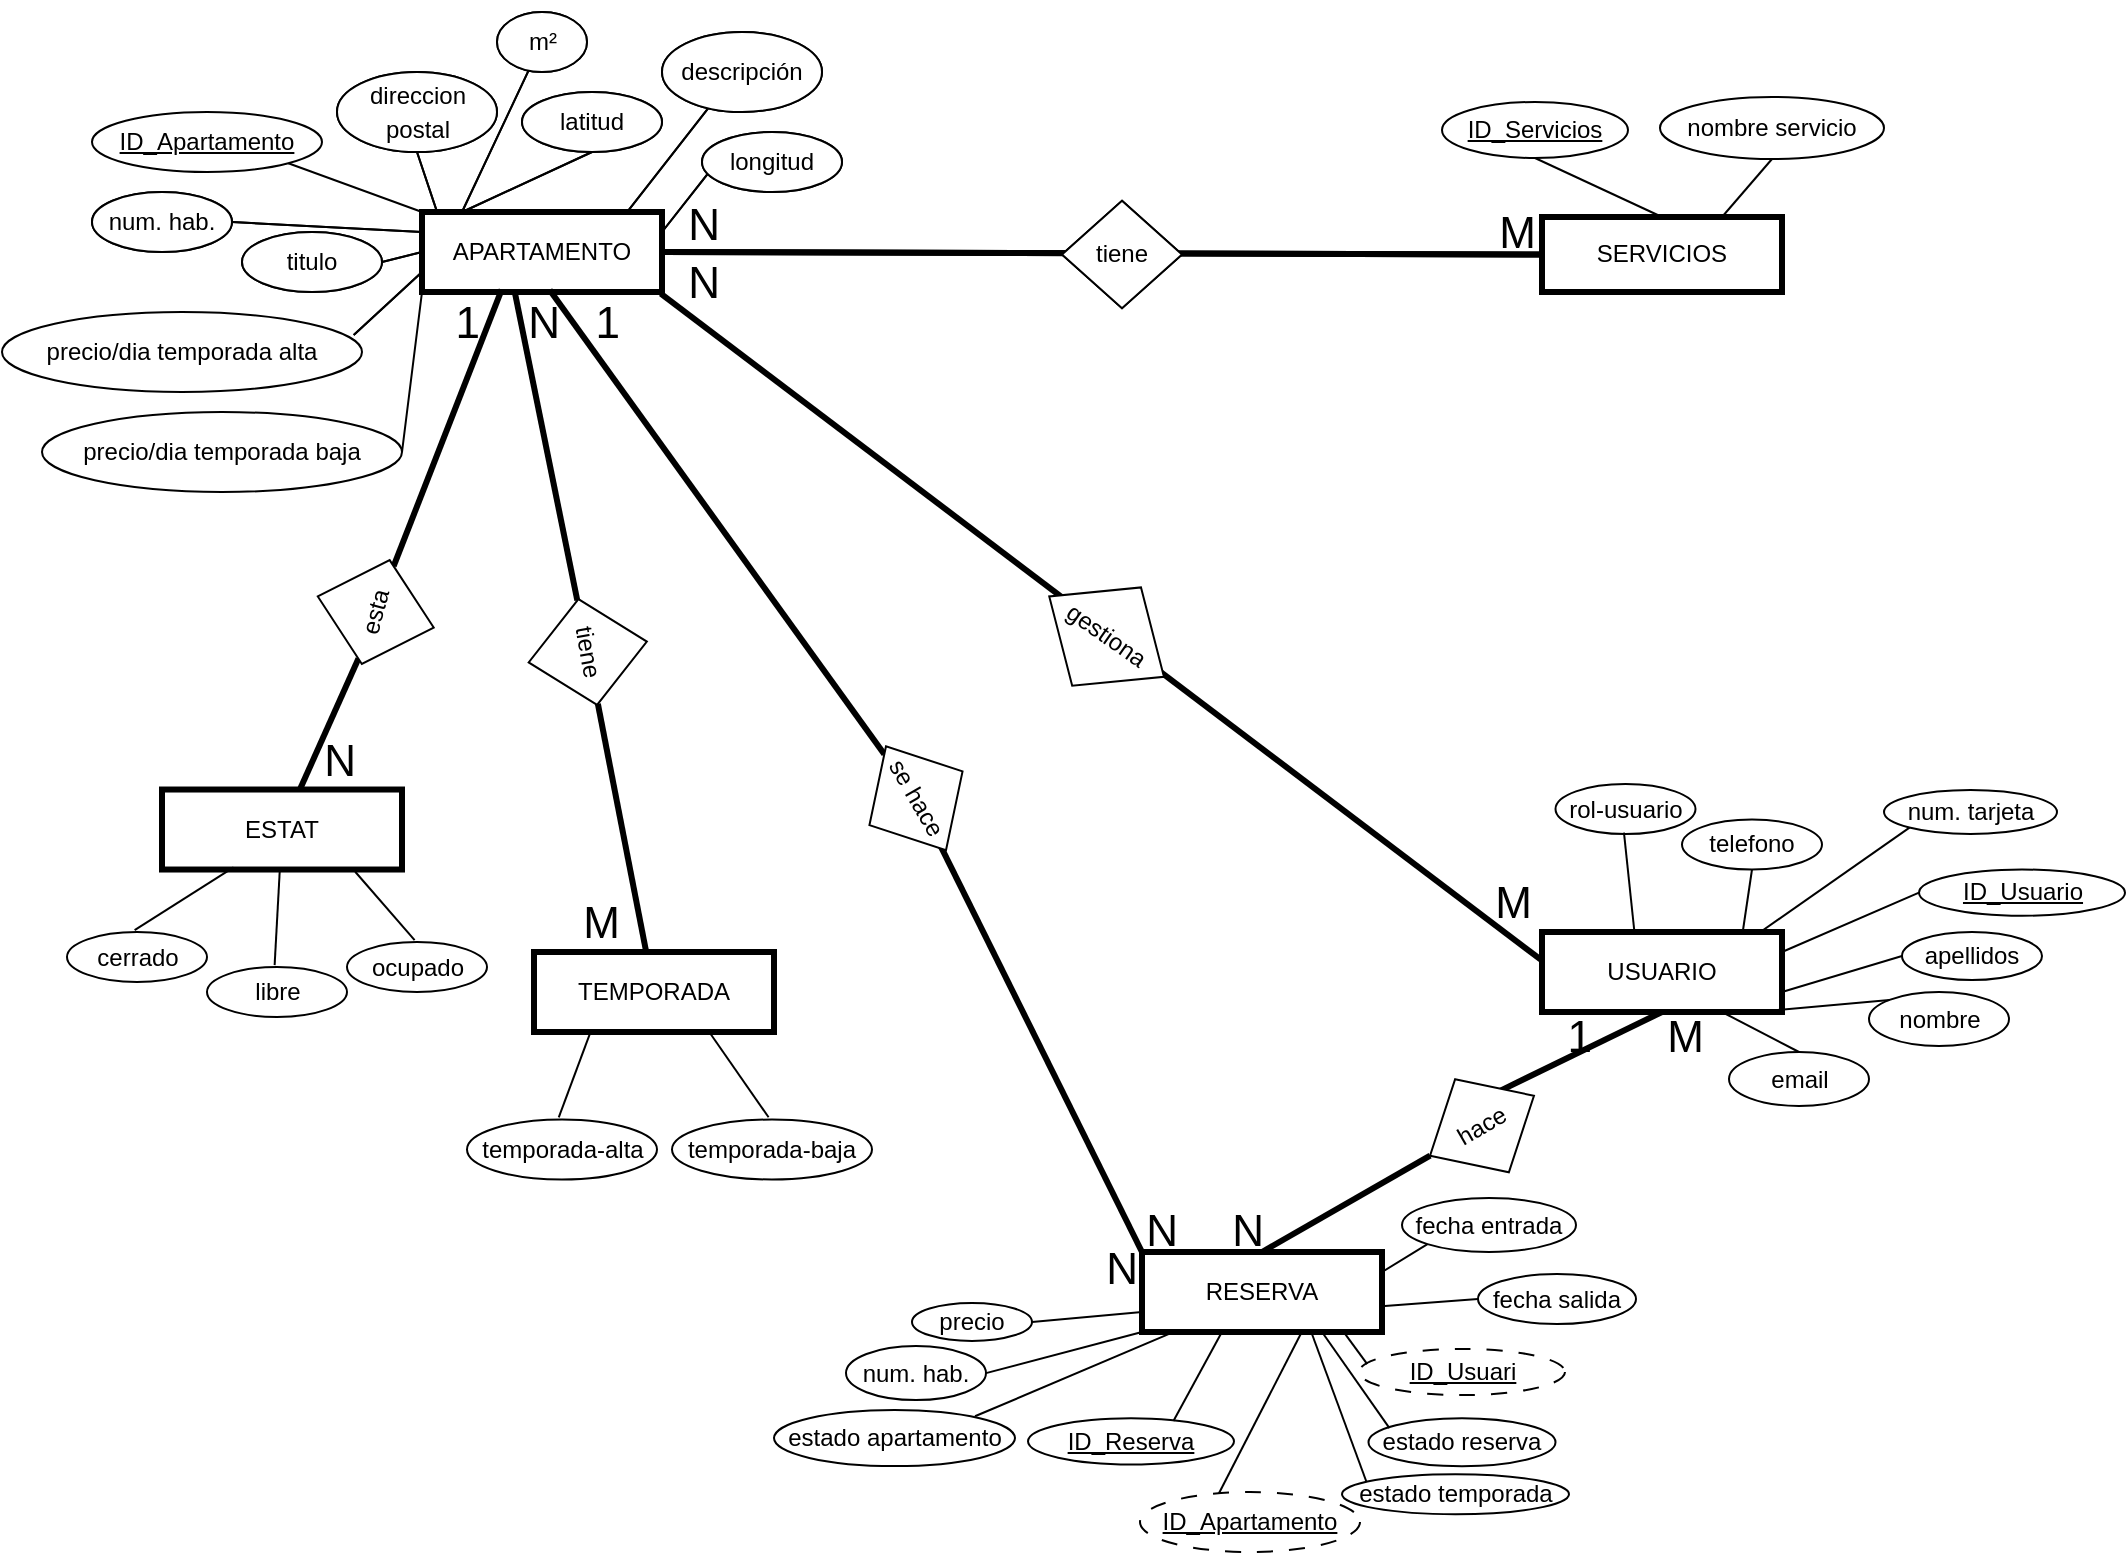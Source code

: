 <mxfile version="22.0.5" type="device">
  <diagram name="Página-1" id="W-5f-d4LGf9x3fi8LraR">
    <mxGraphModel dx="2247" dy="2025" grid="1" gridSize="10" guides="1" tooltips="1" connect="0" arrows="1" fold="1" page="1" pageScale="1" pageWidth="827" pageHeight="1169" math="0" shadow="0">
      <root>
        <mxCell id="0" />
        <mxCell id="1" parent="0" />
        <mxCell id="a54MrrQQjotJKKSuHWbn-1" value="APARTAMENTO" style="rounded=0;whiteSpace=wrap;html=1;strokeWidth=3;" vertex="1" parent="1">
          <mxGeometry x="120" y="80" width="120" height="40" as="geometry" />
        </mxCell>
        <mxCell id="a54MrrQQjotJKKSuHWbn-2" value="SERVICIOS" style="rounded=0;whiteSpace=wrap;html=1;strokeWidth=3;" vertex="1" parent="1">
          <mxGeometry x="680" y="82.5" width="120" height="37.5" as="geometry" />
        </mxCell>
        <mxCell id="a54MrrQQjotJKKSuHWbn-4" value="RESERVA" style="rounded=0;whiteSpace=wrap;html=1;strokeWidth=3;" vertex="1" parent="1">
          <mxGeometry x="480" y="600" width="120" height="40" as="geometry" />
        </mxCell>
        <mxCell id="a54MrrQQjotJKKSuHWbn-5" value="&lt;p style=&quot;line-height: 140%;&quot;&gt;Titulo&lt;/p&gt;" style="ellipse;whiteSpace=wrap;html=1;" vertex="1" parent="1">
          <mxGeometry x="30" y="90" width="70" height="30" as="geometry" />
        </mxCell>
        <mxCell id="a54MrrQQjotJKKSuHWbn-6" value="&lt;p style=&quot;line-height: 140%;&quot;&gt;Direccion Postal&lt;/p&gt;" style="ellipse;whiteSpace=wrap;html=1;" vertex="1" parent="1">
          <mxGeometry x="77.5" y="10" width="80" height="40" as="geometry" />
        </mxCell>
        <mxCell id="a54MrrQQjotJKKSuHWbn-7" value="&lt;p style=&quot;line-height: 140%;&quot;&gt;Latitud&lt;/p&gt;" style="ellipse;whiteSpace=wrap;html=1;" vertex="1" parent="1">
          <mxGeometry x="170" y="20" width="70" height="30" as="geometry" />
        </mxCell>
        <mxCell id="a54MrrQQjotJKKSuHWbn-8" value="&lt;p style=&quot;line-height: 140%;&quot;&gt;Longitud&lt;/p&gt;" style="ellipse;whiteSpace=wrap;html=1;" vertex="1" parent="1">
          <mxGeometry x="260" y="40" width="70" height="30" as="geometry" />
        </mxCell>
        <mxCell id="a54MrrQQjotJKKSuHWbn-9" value="&lt;p style=&quot;line-height: 140%;&quot;&gt;Descripción&lt;/p&gt;" style="ellipse;whiteSpace=wrap;html=1;" vertex="1" parent="1">
          <mxGeometry x="240" y="-10" width="80" height="40" as="geometry" />
        </mxCell>
        <mxCell id="a54MrrQQjotJKKSuHWbn-10" value="&lt;p style=&quot;line-height: 140%;&quot;&gt;m²&lt;br&gt;&lt;/p&gt;" style="ellipse;whiteSpace=wrap;html=1;" vertex="1" parent="1">
          <mxGeometry x="157.5" y="-20" width="45" height="30" as="geometry" />
        </mxCell>
        <mxCell id="a54MrrQQjotJKKSuHWbn-11" value="&lt;p style=&quot;line-height: 140%;&quot;&gt;num. hab.&lt;/p&gt;" style="ellipse;whiteSpace=wrap;html=1;" vertex="1" parent="1">
          <mxGeometry x="-45" y="70" width="70" height="30" as="geometry" />
        </mxCell>
        <mxCell id="a54MrrQQjotJKKSuHWbn-12" value="&lt;p style=&quot;line-height: 140%;&quot;&gt;precio/dia&amp;nbsp;&lt;span style=&quot;background-color: initial;&quot;&gt;temporada alta&lt;/span&gt;&lt;/p&gt;" style="ellipse;whiteSpace=wrap;html=1;" vertex="1" parent="1">
          <mxGeometry x="-90" y="130" width="180" height="40" as="geometry" />
        </mxCell>
        <mxCell id="a54MrrQQjotJKKSuHWbn-13" value="&lt;p style=&quot;line-height: 140%;&quot;&gt;precio/dia&amp;nbsp;&lt;span style=&quot;background-color: initial;&quot;&gt;temporada baja&lt;/span&gt;&lt;/p&gt;" style="ellipse;whiteSpace=wrap;html=1;" vertex="1" parent="1">
          <mxGeometry x="-70" y="180" width="180" height="40" as="geometry" />
        </mxCell>
        <mxCell id="a54MrrQQjotJKKSuHWbn-14" value="" style="endArrow=none;html=1;rounded=0;entryX=1;entryY=1;entryDx=0;entryDy=0;exitX=0;exitY=0;exitDx=0;exitDy=0;" edge="1" parent="1" source="a54MrrQQjotJKKSuHWbn-1" target="a54MrrQQjotJKKSuHWbn-37">
          <mxGeometry width="50" height="50" relative="1" as="geometry">
            <mxPoint x="310" y="160" as="sourcePoint" />
            <mxPoint x="100.0" y="65" as="targetPoint" />
          </mxGeometry>
        </mxCell>
        <mxCell id="a54MrrQQjotJKKSuHWbn-15" value="" style="endArrow=none;html=1;rounded=0;entryX=0;entryY=0.5;entryDx=0;entryDy=0;exitX=1;exitY=0.5;exitDx=0;exitDy=0;" edge="1" parent="1" source="a54MrrQQjotJKKSuHWbn-5" target="a54MrrQQjotJKKSuHWbn-1">
          <mxGeometry width="50" height="50" relative="1" as="geometry">
            <mxPoint x="130" y="90" as="sourcePoint" />
            <mxPoint x="110" y="75" as="targetPoint" />
          </mxGeometry>
        </mxCell>
        <mxCell id="a54MrrQQjotJKKSuHWbn-16" value="" style="endArrow=none;html=1;rounded=0;entryX=0.5;entryY=1;entryDx=0;entryDy=0;exitX=0.063;exitY=0.002;exitDx=0;exitDy=0;exitPerimeter=0;" edge="1" parent="1" source="a54MrrQQjotJKKSuHWbn-1" target="a54MrrQQjotJKKSuHWbn-6">
          <mxGeometry width="50" height="50" relative="1" as="geometry">
            <mxPoint x="140" y="100" as="sourcePoint" />
            <mxPoint x="120" y="85" as="targetPoint" />
          </mxGeometry>
        </mxCell>
        <mxCell id="a54MrrQQjotJKKSuHWbn-17" value="" style="endArrow=none;html=1;rounded=0;entryX=0.5;entryY=1;entryDx=0;entryDy=0;exitX=0.179;exitY=-0.016;exitDx=0;exitDy=0;exitPerimeter=0;" edge="1" parent="1" source="a54MrrQQjotJKKSuHWbn-1" target="a54MrrQQjotJKKSuHWbn-7">
          <mxGeometry width="50" height="50" relative="1" as="geometry">
            <mxPoint x="150" y="110" as="sourcePoint" />
            <mxPoint x="130" y="95" as="targetPoint" />
          </mxGeometry>
        </mxCell>
        <mxCell id="a54MrrQQjotJKKSuHWbn-18" value="" style="endArrow=none;html=1;rounded=0;entryX=0.977;entryY=0.288;entryDx=0;entryDy=0;exitX=0;exitY=0.75;exitDx=0;exitDy=0;entryPerimeter=0;" edge="1" parent="1" source="a54MrrQQjotJKKSuHWbn-1" target="a54MrrQQjotJKKSuHWbn-12">
          <mxGeometry width="50" height="50" relative="1" as="geometry">
            <mxPoint x="160" y="120" as="sourcePoint" />
            <mxPoint x="140" y="105" as="targetPoint" />
          </mxGeometry>
        </mxCell>
        <mxCell id="a54MrrQQjotJKKSuHWbn-19" value="" style="endArrow=none;html=1;rounded=0;exitX=1;exitY=0.5;exitDx=0;exitDy=0;entryX=0;entryY=1;entryDx=0;entryDy=0;" edge="1" parent="1" source="a54MrrQQjotJKKSuHWbn-13" target="a54MrrQQjotJKKSuHWbn-1">
          <mxGeometry width="50" height="50" relative="1" as="geometry">
            <mxPoint x="170" y="130" as="sourcePoint" />
            <mxPoint x="120" y="120" as="targetPoint" />
          </mxGeometry>
        </mxCell>
        <mxCell id="a54MrrQQjotJKKSuHWbn-20" value="" style="endArrow=none;html=1;rounded=0;" edge="1" parent="1" target="a54MrrQQjotJKKSuHWbn-10">
          <mxGeometry width="50" height="50" relative="1" as="geometry">
            <mxPoint x="140" y="80" as="sourcePoint" />
            <mxPoint x="160" y="125" as="targetPoint" />
          </mxGeometry>
        </mxCell>
        <mxCell id="a54MrrQQjotJKKSuHWbn-21" value="" style="endArrow=none;html=1;rounded=0;entryX=1;entryY=0.5;entryDx=0;entryDy=0;exitX=0;exitY=0.25;exitDx=0;exitDy=0;" edge="1" parent="1" source="a54MrrQQjotJKKSuHWbn-1" target="a54MrrQQjotJKKSuHWbn-11">
          <mxGeometry width="50" height="50" relative="1" as="geometry">
            <mxPoint x="190" y="150" as="sourcePoint" />
            <mxPoint x="170" y="135" as="targetPoint" />
          </mxGeometry>
        </mxCell>
        <mxCell id="a54MrrQQjotJKKSuHWbn-22" value="" style="endArrow=none;html=1;rounded=0;entryX=0.852;entryY=0.011;entryDx=0;entryDy=0;exitX=0.287;exitY=0.957;exitDx=0;exitDy=0;exitPerimeter=0;entryPerimeter=0;" edge="1" parent="1" source="a54MrrQQjotJKKSuHWbn-9" target="a54MrrQQjotJKKSuHWbn-1">
          <mxGeometry width="50" height="50" relative="1" as="geometry">
            <mxPoint x="200" y="160" as="sourcePoint" />
            <mxPoint x="180" y="145" as="targetPoint" />
          </mxGeometry>
        </mxCell>
        <mxCell id="a54MrrQQjotJKKSuHWbn-23" value="" style="endArrow=none;html=1;rounded=0;entryX=0.042;entryY=0.693;entryDx=0;entryDy=0;exitX=1;exitY=0.25;exitDx=0;exitDy=0;entryPerimeter=0;" edge="1" parent="1" source="a54MrrQQjotJKKSuHWbn-1" target="a54MrrQQjotJKKSuHWbn-8">
          <mxGeometry width="50" height="50" relative="1" as="geometry">
            <mxPoint x="210" y="170" as="sourcePoint" />
            <mxPoint x="190" y="155" as="targetPoint" />
          </mxGeometry>
        </mxCell>
        <mxCell id="a54MrrQQjotJKKSuHWbn-24" value="" style="endArrow=none;html=1;rounded=0;entryX=1;entryY=0.5;entryDx=0;entryDy=0;exitX=0;exitY=0.5;exitDx=0;exitDy=0;strokeWidth=3;" edge="1" parent="1" source="a54MrrQQjotJKKSuHWbn-2" target="a54MrrQQjotJKKSuHWbn-1">
          <mxGeometry width="50" height="50" relative="1" as="geometry">
            <mxPoint x="510" y="380" as="sourcePoint" />
            <mxPoint x="560" y="330" as="targetPoint" />
          </mxGeometry>
        </mxCell>
        <mxCell id="a54MrrQQjotJKKSuHWbn-27" value="tiene" style="rhombus;whiteSpace=wrap;html=1;" vertex="1" parent="1">
          <mxGeometry x="440" y="74.37" width="60" height="53.75" as="geometry" />
        </mxCell>
        <mxCell id="a54MrrQQjotJKKSuHWbn-32" value="APARTAMENTO" style="rounded=0;whiteSpace=wrap;html=1;strokeWidth=3;" vertex="1" parent="1">
          <mxGeometry x="120" y="80" width="120" height="40" as="geometry" />
        </mxCell>
        <mxCell id="a54MrrQQjotJKKSuHWbn-33" value="SERVICIOS" style="rounded=0;whiteSpace=wrap;html=1;strokeWidth=3;" vertex="1" parent="1">
          <mxGeometry x="680" y="82.5" width="120" height="37.5" as="geometry" />
        </mxCell>
        <mxCell id="a54MrrQQjotJKKSuHWbn-35" value="USUARIO" style="rounded=0;whiteSpace=wrap;html=1;strokeWidth=3;" vertex="1" parent="1">
          <mxGeometry x="680" y="440" width="120" height="40" as="geometry" />
        </mxCell>
        <mxCell id="a54MrrQQjotJKKSuHWbn-36" value="RESERVA" style="rounded=0;whiteSpace=wrap;html=1;strokeWidth=3;" vertex="1" parent="1">
          <mxGeometry x="480" y="600" width="120" height="40" as="geometry" />
        </mxCell>
        <mxCell id="a54MrrQQjotJKKSuHWbn-37" value="&lt;p style=&quot;line-height: 140%;&quot;&gt;&lt;u&gt;ID_Apartamento&lt;/u&gt;&lt;/p&gt;" style="ellipse;whiteSpace=wrap;html=1;" vertex="1" parent="1">
          <mxGeometry x="-45" y="30" width="115" height="30" as="geometry" />
        </mxCell>
        <mxCell id="a54MrrQQjotJKKSuHWbn-38" value="&lt;p style=&quot;line-height: 140%;&quot;&gt;titulo&lt;/p&gt;" style="ellipse;whiteSpace=wrap;html=1;" vertex="1" parent="1">
          <mxGeometry x="30" y="90" width="70" height="30" as="geometry" />
        </mxCell>
        <mxCell id="a54MrrQQjotJKKSuHWbn-39" value="&lt;p style=&quot;line-height: 140%;&quot;&gt;direccion postal&lt;/p&gt;" style="ellipse;whiteSpace=wrap;html=1;" vertex="1" parent="1">
          <mxGeometry x="77.5" y="10" width="80" height="40" as="geometry" />
        </mxCell>
        <mxCell id="a54MrrQQjotJKKSuHWbn-40" value="&lt;p style=&quot;line-height: 140%;&quot;&gt;latitud&lt;/p&gt;" style="ellipse;whiteSpace=wrap;html=1;" vertex="1" parent="1">
          <mxGeometry x="170" y="20" width="70" height="30" as="geometry" />
        </mxCell>
        <mxCell id="a54MrrQQjotJKKSuHWbn-41" value="&lt;p style=&quot;line-height: 140%;&quot;&gt;longitud&lt;/p&gt;" style="ellipse;whiteSpace=wrap;html=1;" vertex="1" parent="1">
          <mxGeometry x="260" y="40" width="70" height="30" as="geometry" />
        </mxCell>
        <mxCell id="a54MrrQQjotJKKSuHWbn-42" value="&lt;p style=&quot;line-height: 140%;&quot;&gt;descripción&lt;/p&gt;" style="ellipse;whiteSpace=wrap;html=1;" vertex="1" parent="1">
          <mxGeometry x="240" y="-10" width="80" height="40" as="geometry" />
        </mxCell>
        <mxCell id="a54MrrQQjotJKKSuHWbn-43" value="&lt;p style=&quot;line-height: 140%;&quot;&gt;m²&lt;br&gt;&lt;/p&gt;" style="ellipse;whiteSpace=wrap;html=1;" vertex="1" parent="1">
          <mxGeometry x="157.5" y="-20" width="45" height="30" as="geometry" />
        </mxCell>
        <mxCell id="a54MrrQQjotJKKSuHWbn-44" value="&lt;p style=&quot;line-height: 140%;&quot;&gt;num. hab.&lt;/p&gt;" style="ellipse;whiteSpace=wrap;html=1;" vertex="1" parent="1">
          <mxGeometry x="-45" y="70" width="70" height="30" as="geometry" />
        </mxCell>
        <mxCell id="a54MrrQQjotJKKSuHWbn-45" value="" style="endArrow=none;html=1;rounded=0;entryX=0;entryY=0.5;entryDx=0;entryDy=0;exitX=1;exitY=0.5;exitDx=0;exitDy=0;" edge="1" parent="1" source="a54MrrQQjotJKKSuHWbn-38" target="a54MrrQQjotJKKSuHWbn-32">
          <mxGeometry width="50" height="50" relative="1" as="geometry">
            <mxPoint x="130" y="90" as="sourcePoint" />
            <mxPoint x="110" y="75" as="targetPoint" />
          </mxGeometry>
        </mxCell>
        <mxCell id="a54MrrQQjotJKKSuHWbn-46" value="" style="endArrow=none;html=1;rounded=0;entryX=0.5;entryY=1;entryDx=0;entryDy=0;exitX=0.063;exitY=0.002;exitDx=0;exitDy=0;exitPerimeter=0;" edge="1" parent="1" source="a54MrrQQjotJKKSuHWbn-32" target="a54MrrQQjotJKKSuHWbn-39">
          <mxGeometry width="50" height="50" relative="1" as="geometry">
            <mxPoint x="140" y="100" as="sourcePoint" />
            <mxPoint x="120" y="85" as="targetPoint" />
          </mxGeometry>
        </mxCell>
        <mxCell id="a54MrrQQjotJKKSuHWbn-47" value="" style="endArrow=none;html=1;rounded=0;entryX=0.5;entryY=1;entryDx=0;entryDy=0;exitX=0.179;exitY=-0.016;exitDx=0;exitDy=0;exitPerimeter=0;" edge="1" parent="1" source="a54MrrQQjotJKKSuHWbn-32" target="a54MrrQQjotJKKSuHWbn-40">
          <mxGeometry width="50" height="50" relative="1" as="geometry">
            <mxPoint x="150" y="110" as="sourcePoint" />
            <mxPoint x="130" y="95" as="targetPoint" />
          </mxGeometry>
        </mxCell>
        <mxCell id="a54MrrQQjotJKKSuHWbn-48" value="" style="endArrow=none;html=1;rounded=0;entryX=0.977;entryY=0.288;entryDx=0;entryDy=0;exitX=0;exitY=0.75;exitDx=0;exitDy=0;entryPerimeter=0;" edge="1" parent="1" source="a54MrrQQjotJKKSuHWbn-32">
          <mxGeometry width="50" height="50" relative="1" as="geometry">
            <mxPoint x="160" y="120" as="sourcePoint" />
            <mxPoint x="85.86" y="141.52" as="targetPoint" />
          </mxGeometry>
        </mxCell>
        <mxCell id="a54MrrQQjotJKKSuHWbn-49" value="" style="endArrow=none;html=1;rounded=0;" edge="1" parent="1" target="a54MrrQQjotJKKSuHWbn-43">
          <mxGeometry width="50" height="50" relative="1" as="geometry">
            <mxPoint x="140" y="80" as="sourcePoint" />
            <mxPoint x="160" y="125" as="targetPoint" />
          </mxGeometry>
        </mxCell>
        <mxCell id="a54MrrQQjotJKKSuHWbn-50" value="" style="endArrow=none;html=1;rounded=0;entryX=1;entryY=0.5;entryDx=0;entryDy=0;exitX=0;exitY=0.25;exitDx=0;exitDy=0;" edge="1" parent="1" source="a54MrrQQjotJKKSuHWbn-32" target="a54MrrQQjotJKKSuHWbn-44">
          <mxGeometry width="50" height="50" relative="1" as="geometry">
            <mxPoint x="190" y="150" as="sourcePoint" />
            <mxPoint x="170" y="135" as="targetPoint" />
          </mxGeometry>
        </mxCell>
        <mxCell id="a54MrrQQjotJKKSuHWbn-51" value="" style="endArrow=none;html=1;rounded=0;entryX=0.852;entryY=0.011;entryDx=0;entryDy=0;exitX=0.287;exitY=0.957;exitDx=0;exitDy=0;exitPerimeter=0;entryPerimeter=0;" edge="1" parent="1" source="a54MrrQQjotJKKSuHWbn-42" target="a54MrrQQjotJKKSuHWbn-32">
          <mxGeometry width="50" height="50" relative="1" as="geometry">
            <mxPoint x="200" y="160" as="sourcePoint" />
            <mxPoint x="180" y="145" as="targetPoint" />
          </mxGeometry>
        </mxCell>
        <mxCell id="a54MrrQQjotJKKSuHWbn-52" value="" style="endArrow=none;html=1;rounded=0;entryX=0.042;entryY=0.693;entryDx=0;entryDy=0;exitX=1;exitY=0.25;exitDx=0;exitDy=0;entryPerimeter=0;" edge="1" parent="1" source="a54MrrQQjotJKKSuHWbn-32" target="a54MrrQQjotJKKSuHWbn-41">
          <mxGeometry width="50" height="50" relative="1" as="geometry">
            <mxPoint x="210" y="170" as="sourcePoint" />
            <mxPoint x="190" y="155" as="targetPoint" />
          </mxGeometry>
        </mxCell>
        <mxCell id="a54MrrQQjotJKKSuHWbn-53" value="" style="endArrow=none;html=1;rounded=0;entryX=1;entryY=0.5;entryDx=0;entryDy=0;exitX=0;exitY=0.5;exitDx=0;exitDy=0;strokeWidth=3;" edge="1" parent="1" source="a54MrrQQjotJKKSuHWbn-33" target="a54MrrQQjotJKKSuHWbn-32">
          <mxGeometry width="50" height="50" relative="1" as="geometry">
            <mxPoint x="510" y="380" as="sourcePoint" />
            <mxPoint x="560" y="330" as="targetPoint" />
          </mxGeometry>
        </mxCell>
        <mxCell id="a54MrrQQjotJKKSuHWbn-56" value="" style="endArrow=none;html=1;rounded=0;strokeWidth=3;entryX=0.532;entryY=0.974;entryDx=0;entryDy=0;entryPerimeter=0;" edge="1" parent="1" source="a54MrrQQjotJKKSuHWbn-67" target="a54MrrQQjotJKKSuHWbn-32">
          <mxGeometry width="50" height="50" relative="1" as="geometry">
            <mxPoint x="210" y="390" as="sourcePoint" />
            <mxPoint x="210" y="150" as="targetPoint" />
          </mxGeometry>
        </mxCell>
        <mxCell id="a54MrrQQjotJKKSuHWbn-58" value="" style="endArrow=none;html=1;rounded=0;entryX=0.5;entryY=1;entryDx=0;entryDy=0;exitX=0.78;exitY=0.303;exitDx=0;exitDy=0;strokeWidth=3;exitPerimeter=0;" edge="1" parent="1" source="a54MrrQQjotJKKSuHWbn-62" target="a54MrrQQjotJKKSuHWbn-35">
          <mxGeometry width="50" height="50" relative="1" as="geometry">
            <mxPoint x="580" y="121" as="sourcePoint" />
            <mxPoint x="260" y="120" as="targetPoint" />
          </mxGeometry>
        </mxCell>
        <mxCell id="a54MrrQQjotJKKSuHWbn-59" value="tiene" style="rhombus;whiteSpace=wrap;html=1;" vertex="1" parent="1">
          <mxGeometry x="440" y="74.37" width="60" height="53.75" as="geometry" />
        </mxCell>
        <mxCell id="a54MrrQQjotJKKSuHWbn-61" value="" style="endArrow=none;html=1;rounded=0;exitX=0.5;exitY=0;exitDx=0;exitDy=0;strokeWidth=3;" edge="1" parent="1" source="a54MrrQQjotJKKSuHWbn-36" target="a54MrrQQjotJKKSuHWbn-62">
          <mxGeometry width="50" height="50" relative="1" as="geometry">
            <mxPoint x="540" y="600" as="sourcePoint" />
            <mxPoint x="740" y="440" as="targetPoint" />
          </mxGeometry>
        </mxCell>
        <mxCell id="a54MrrQQjotJKKSuHWbn-62" value="hace" style="rhombus;whiteSpace=wrap;html=1;rotation=-30;" vertex="1" parent="1">
          <mxGeometry x="620" y="510" width="60" height="53.75" as="geometry" />
        </mxCell>
        <mxCell id="a54MrrQQjotJKKSuHWbn-66" value="" style="endArrow=none;html=1;rounded=0;exitX=0;exitY=0;exitDx=0;exitDy=0;strokeWidth=3;entryX=0.936;entryY=0.523;entryDx=0;entryDy=0;entryPerimeter=0;" edge="1" parent="1" source="a54MrrQQjotJKKSuHWbn-36" target="a54MrrQQjotJKKSuHWbn-67">
          <mxGeometry width="50" height="50" relative="1" as="geometry">
            <mxPoint x="480" y="600" as="sourcePoint" />
            <mxPoint x="192" y="120" as="targetPoint" />
          </mxGeometry>
        </mxCell>
        <mxCell id="a54MrrQQjotJKKSuHWbn-67" value="se hace" style="rhombus;whiteSpace=wrap;html=1;rotation=60;" vertex="1" parent="1">
          <mxGeometry x="337" y="346.25" width="60" height="53.75" as="geometry" />
        </mxCell>
        <mxCell id="a54MrrQQjotJKKSuHWbn-68" value="&lt;p style=&quot;line-height: 140%;&quot;&gt;&lt;u&gt;ID_Servicios&lt;/u&gt;&lt;/p&gt;" style="ellipse;whiteSpace=wrap;html=1;" vertex="1" parent="1">
          <mxGeometry x="630" y="25" width="93" height="28" as="geometry" />
        </mxCell>
        <mxCell id="a54MrrQQjotJKKSuHWbn-69" value="" style="endArrow=none;html=1;rounded=0;entryX=0.5;entryY=0;entryDx=0;entryDy=0;exitX=0.5;exitY=1;exitDx=0;exitDy=0;" edge="1" parent="1" source="a54MrrQQjotJKKSuHWbn-68" target="a54MrrQQjotJKKSuHWbn-33">
          <mxGeometry width="50" height="50" relative="1" as="geometry">
            <mxPoint x="721" y="50" as="sourcePoint" />
            <mxPoint x="680" y="102" as="targetPoint" />
          </mxGeometry>
        </mxCell>
        <mxCell id="a54MrrQQjotJKKSuHWbn-70" value="&lt;p style=&quot;line-height: 140%;&quot;&gt;nombre servicio&lt;/p&gt;" style="ellipse;whiteSpace=wrap;html=1;" vertex="1" parent="1">
          <mxGeometry x="739" y="22.5" width="112" height="31" as="geometry" />
        </mxCell>
        <mxCell id="a54MrrQQjotJKKSuHWbn-71" value="" style="endArrow=none;html=1;rounded=0;entryX=0.75;entryY=0;entryDx=0;entryDy=0;exitX=0.5;exitY=1;exitDx=0;exitDy=0;" edge="1" parent="1" source="a54MrrQQjotJKKSuHWbn-70" target="a54MrrQQjotJKKSuHWbn-33">
          <mxGeometry width="50" height="50" relative="1" as="geometry">
            <mxPoint x="695" y="65" as="sourcePoint" />
            <mxPoint x="750" y="93" as="targetPoint" />
          </mxGeometry>
        </mxCell>
        <mxCell id="a54MrrQQjotJKKSuHWbn-78" value="&lt;p style=&quot;line-height: 140%;&quot;&gt;&lt;u&gt;ID_Usuario&lt;/u&gt;&lt;/p&gt;" style="ellipse;whiteSpace=wrap;html=1;" vertex="1" parent="1">
          <mxGeometry x="868.5" y="408.76" width="103" height="23.12" as="geometry" />
        </mxCell>
        <mxCell id="a54MrrQQjotJKKSuHWbn-79" value="&lt;p style=&quot;line-height: 140%;&quot;&gt;nombre&lt;/p&gt;" style="ellipse;whiteSpace=wrap;html=1;" vertex="1" parent="1">
          <mxGeometry x="843.5" y="470" width="70" height="27" as="geometry" />
        </mxCell>
        <mxCell id="a54MrrQQjotJKKSuHWbn-80" value="&lt;p style=&quot;line-height: 140%;&quot;&gt;apellidos&lt;/p&gt;" style="ellipse;whiteSpace=wrap;html=1;" vertex="1" parent="1">
          <mxGeometry x="860" y="440" width="70" height="24" as="geometry" />
        </mxCell>
        <mxCell id="a54MrrQQjotJKKSuHWbn-81" value="" style="endArrow=none;html=1;rounded=0;entryX=0.919;entryY=0.993;entryDx=0;entryDy=0;exitX=0;exitY=0;exitDx=0;exitDy=0;entryPerimeter=0;" edge="1" parent="1" source="a54MrrQQjotJKKSuHWbn-79" target="a54MrrQQjotJKKSuHWbn-35">
          <mxGeometry width="50" height="50" relative="1" as="geometry">
            <mxPoint x="813" y="442.12" as="sourcePoint" />
            <mxPoint x="823" y="463.12" as="targetPoint" />
          </mxGeometry>
        </mxCell>
        <mxCell id="a54MrrQQjotJKKSuHWbn-82" value="" style="endArrow=none;html=1;rounded=0;entryX=0;entryY=0.5;entryDx=0;entryDy=0;exitX=1;exitY=0.75;exitDx=0;exitDy=0;" edge="1" parent="1" source="a54MrrQQjotJKKSuHWbn-35" target="a54MrrQQjotJKKSuHWbn-80">
          <mxGeometry width="50" height="50" relative="1" as="geometry">
            <mxPoint x="833" y="482.12" as="sourcePoint" />
            <mxPoint x="843" y="463.12" as="targetPoint" />
          </mxGeometry>
        </mxCell>
        <mxCell id="a54MrrQQjotJKKSuHWbn-83" value="" style="endArrow=none;html=1;rounded=0;entryX=0;entryY=0.5;entryDx=0;entryDy=0;exitX=1;exitY=0.25;exitDx=0;exitDy=0;" edge="1" parent="1" source="a54MrrQQjotJKKSuHWbn-35" target="a54MrrQQjotJKKSuHWbn-78">
          <mxGeometry width="50" height="50" relative="1" as="geometry">
            <mxPoint x="810" y="440" as="sourcePoint" />
            <mxPoint x="854" y="445" as="targetPoint" />
          </mxGeometry>
        </mxCell>
        <mxCell id="a54MrrQQjotJKKSuHWbn-84" value="&lt;p style=&quot;line-height: 140%;&quot;&gt;email&lt;/p&gt;" style="ellipse;whiteSpace=wrap;html=1;" vertex="1" parent="1">
          <mxGeometry x="773.5" y="500" width="70" height="27" as="geometry" />
        </mxCell>
        <mxCell id="a54MrrQQjotJKKSuHWbn-85" value="&lt;p style=&quot;line-height: 140%;&quot;&gt;telefono&lt;/p&gt;" style="ellipse;whiteSpace=wrap;html=1;" vertex="1" parent="1">
          <mxGeometry x="750" y="383.76" width="70" height="25" as="geometry" />
        </mxCell>
        <mxCell id="a54MrrQQjotJKKSuHWbn-86" value="&lt;p style=&quot;line-height: 140%;&quot;&gt;num. tarjeta&lt;/p&gt;" style="ellipse;whiteSpace=wrap;html=1;" vertex="1" parent="1">
          <mxGeometry x="851" y="369.01" width="86.5" height="22" as="geometry" />
        </mxCell>
        <mxCell id="a54MrrQQjotJKKSuHWbn-87" value="" style="endArrow=none;html=1;rounded=0;entryX=0.5;entryY=1;entryDx=0;entryDy=0;exitX=0.835;exitY=0.028;exitDx=0;exitDy=0;exitPerimeter=0;" edge="1" parent="1" source="a54MrrQQjotJKKSuHWbn-35" target="a54MrrQQjotJKKSuHWbn-85">
          <mxGeometry width="50" height="50" relative="1" as="geometry">
            <mxPoint x="810" y="420" as="sourcePoint" />
            <mxPoint x="850" y="405" as="targetPoint" />
          </mxGeometry>
        </mxCell>
        <mxCell id="a54MrrQQjotJKKSuHWbn-88" value="" style="endArrow=none;html=1;rounded=0;entryX=0;entryY=1;entryDx=0;entryDy=0;exitX=0.907;exitY=0.006;exitDx=0;exitDy=0;exitPerimeter=0;" edge="1" parent="1" source="a54MrrQQjotJKKSuHWbn-35" target="a54MrrQQjotJKKSuHWbn-86">
          <mxGeometry width="50" height="50" relative="1" as="geometry">
            <mxPoint x="790" y="411" as="sourcePoint" />
            <mxPoint x="795" y="375" as="targetPoint" />
          </mxGeometry>
        </mxCell>
        <mxCell id="a54MrrQQjotJKKSuHWbn-89" value="" style="endArrow=none;html=1;rounded=0;entryX=0.5;entryY=0;entryDx=0;entryDy=0;exitX=0.75;exitY=1;exitDx=0;exitDy=0;" edge="1" parent="1" source="a54MrrQQjotJKKSuHWbn-35" target="a54MrrQQjotJKKSuHWbn-84">
          <mxGeometry width="50" height="50" relative="1" as="geometry">
            <mxPoint x="800" y="421" as="sourcePoint" />
            <mxPoint x="805" y="385" as="targetPoint" />
          </mxGeometry>
        </mxCell>
        <mxCell id="a54MrrQQjotJKKSuHWbn-90" value="&lt;p style=&quot;line-height: 140%;&quot;&gt;&lt;u&gt;ID_Reserva&lt;/u&gt;&lt;/p&gt;" style="ellipse;whiteSpace=wrap;html=1;" vertex="1" parent="1">
          <mxGeometry x="423" y="683.12" width="103" height="23.12" as="geometry" />
        </mxCell>
        <mxCell id="a54MrrQQjotJKKSuHWbn-91" value="&lt;p style=&quot;line-height: 140%;&quot;&gt;&lt;u&gt;ID_Apartamento&lt;/u&gt;&lt;/p&gt;" style="ellipse;whiteSpace=wrap;html=1;dashed=1;dashPattern=8 8;" vertex="1" parent="1">
          <mxGeometry x="479" y="720" width="110" height="30" as="geometry" />
        </mxCell>
        <mxCell id="a54MrrQQjotJKKSuHWbn-92" value="&lt;p style=&quot;line-height: 140%;&quot;&gt;&lt;u&gt;ID_Usuari&lt;/u&gt;&lt;/p&gt;" style="ellipse;whiteSpace=wrap;html=1;dashed=1;dashPattern=8 8;" vertex="1" parent="1">
          <mxGeometry x="588.5" y="648.44" width="103" height="23.12" as="geometry" />
        </mxCell>
        <mxCell id="a54MrrQQjotJKKSuHWbn-93" value="" style="endArrow=none;html=1;rounded=0;entryX=0.664;entryY=1.01;entryDx=0;entryDy=0;exitX=0.359;exitY=0.022;exitDx=0;exitDy=0;entryPerimeter=0;exitPerimeter=0;" edge="1" parent="1" source="a54MrrQQjotJKKSuHWbn-91" target="a54MrrQQjotJKKSuHWbn-36">
          <mxGeometry width="50" height="50" relative="1" as="geometry">
            <mxPoint x="840" y="474" as="sourcePoint" />
            <mxPoint x="797" y="451" as="targetPoint" />
          </mxGeometry>
        </mxCell>
        <mxCell id="a54MrrQQjotJKKSuHWbn-94" value="" style="endArrow=none;html=1;rounded=0;entryX=0.04;entryY=0.331;entryDx=0;entryDy=0;exitX=0.843;exitY=1.01;exitDx=0;exitDy=0;entryPerimeter=0;exitPerimeter=0;" edge="1" parent="1" source="a54MrrQQjotJKKSuHWbn-36" target="a54MrrQQjotJKKSuHWbn-92">
          <mxGeometry width="50" height="50" relative="1" as="geometry">
            <mxPoint x="589" y="681" as="sourcePoint" />
            <mxPoint x="570" y="650" as="targetPoint" />
          </mxGeometry>
        </mxCell>
        <mxCell id="a54MrrQQjotJKKSuHWbn-95" value="" style="endArrow=none;html=1;rounded=0;entryX=0.706;entryY=0.058;entryDx=0;entryDy=0;exitX=0.329;exitY=1.022;exitDx=0;exitDy=0;entryPerimeter=0;exitPerimeter=0;" edge="1" parent="1" source="a54MrrQQjotJKKSuHWbn-36" target="a54MrrQQjotJKKSuHWbn-90">
          <mxGeometry width="50" height="50" relative="1" as="geometry">
            <mxPoint x="599" y="691" as="sourcePoint" />
            <mxPoint x="580" y="660" as="targetPoint" />
          </mxGeometry>
        </mxCell>
        <mxCell id="a54MrrQQjotJKKSuHWbn-96" value="&lt;p style=&quot;line-height: 140%;&quot;&gt;fecha entrada&lt;/p&gt;" style="ellipse;whiteSpace=wrap;html=1;" vertex="1" parent="1">
          <mxGeometry x="610" y="573" width="87" height="27" as="geometry" />
        </mxCell>
        <mxCell id="a54MrrQQjotJKKSuHWbn-97" value="&lt;p style=&quot;line-height: 140%;&quot;&gt;precio&lt;/p&gt;" style="ellipse;whiteSpace=wrap;html=1;" vertex="1" parent="1">
          <mxGeometry x="365" y="625.44" width="60" height="19" as="geometry" />
        </mxCell>
        <mxCell id="a54MrrQQjotJKKSuHWbn-98" value="&lt;p style=&quot;line-height: 140%;&quot;&gt;fecha salida&lt;/p&gt;" style="ellipse;whiteSpace=wrap;html=1;" vertex="1" parent="1">
          <mxGeometry x="648" y="611" width="79" height="25" as="geometry" />
        </mxCell>
        <mxCell id="a54MrrQQjotJKKSuHWbn-99" value="&lt;p style=&quot;line-height: 140%;&quot;&gt;num. hab.&lt;/p&gt;" style="ellipse;whiteSpace=wrap;html=1;" vertex="1" parent="1">
          <mxGeometry x="332" y="647.06" width="70" height="27" as="geometry" />
        </mxCell>
        <mxCell id="a54MrrQQjotJKKSuHWbn-100" value="&lt;p style=&quot;line-height: 140%;&quot;&gt;estado reserva&lt;/p&gt;" style="ellipse;whiteSpace=wrap;html=1;" vertex="1" parent="1">
          <mxGeometry x="593.25" y="683.12" width="93.5" height="24" as="geometry" />
        </mxCell>
        <mxCell id="a54MrrQQjotJKKSuHWbn-101" value="&lt;p style=&quot;line-height: 140%;&quot;&gt;estado temporada&lt;/p&gt;" style="ellipse;whiteSpace=wrap;html=1;" vertex="1" parent="1">
          <mxGeometry x="580" y="711.12" width="113.5" height="20" as="geometry" />
        </mxCell>
        <mxCell id="a54MrrQQjotJKKSuHWbn-102" value="&lt;p style=&quot;line-height: 140%;&quot;&gt;estado apartamento&lt;/p&gt;" style="ellipse;whiteSpace=wrap;html=1;" vertex="1" parent="1">
          <mxGeometry x="296" y="679.06" width="120.5" height="28" as="geometry" />
        </mxCell>
        <mxCell id="a54MrrQQjotJKKSuHWbn-103" value="" style="endArrow=none;html=1;rounded=0;entryX=1;entryY=0.25;entryDx=0;entryDy=0;exitX=0;exitY=1;exitDx=0;exitDy=0;" edge="1" parent="1" source="a54MrrQQjotJKKSuHWbn-96" target="a54MrrQQjotJKKSuHWbn-36">
          <mxGeometry width="50" height="50" relative="1" as="geometry">
            <mxPoint x="529" y="651" as="sourcePoint" />
            <mxPoint x="520" y="671" as="targetPoint" />
          </mxGeometry>
        </mxCell>
        <mxCell id="a54MrrQQjotJKKSuHWbn-104" value="" style="endArrow=none;html=1;rounded=0;entryX=0.998;entryY=0.679;entryDx=0;entryDy=0;exitX=0;exitY=0.5;exitDx=0;exitDy=0;entryPerimeter=0;" edge="1" parent="1" source="a54MrrQQjotJKKSuHWbn-98" target="a54MrrQQjotJKKSuHWbn-36">
          <mxGeometry width="50" height="50" relative="1" as="geometry">
            <mxPoint x="633" y="606" as="sourcePoint" />
            <mxPoint x="610" y="620" as="targetPoint" />
          </mxGeometry>
        </mxCell>
        <mxCell id="a54MrrQQjotJKKSuHWbn-105" value="" style="endArrow=none;html=1;rounded=0;entryX=0.709;entryY=1.031;entryDx=0;entryDy=0;exitX=0.108;exitY=0.194;exitDx=0;exitDy=0;exitPerimeter=0;entryPerimeter=0;" edge="1" parent="1" source="a54MrrQQjotJKKSuHWbn-101" target="a54MrrQQjotJKKSuHWbn-36">
          <mxGeometry width="50" height="50" relative="1" as="geometry">
            <mxPoint x="643" y="616" as="sourcePoint" />
            <mxPoint x="620" y="630" as="targetPoint" />
          </mxGeometry>
        </mxCell>
        <mxCell id="a54MrrQQjotJKKSuHWbn-106" value="" style="endArrow=none;html=1;rounded=0;entryX=0.112;entryY=0.206;entryDx=0;entryDy=0;exitX=0.75;exitY=1;exitDx=0;exitDy=0;entryPerimeter=0;" edge="1" parent="1" source="a54MrrQQjotJKKSuHWbn-36" target="a54MrrQQjotJKKSuHWbn-100">
          <mxGeometry width="50" height="50" relative="1" as="geometry">
            <mxPoint x="653" y="626" as="sourcePoint" />
            <mxPoint x="630" y="640" as="targetPoint" />
          </mxGeometry>
        </mxCell>
        <mxCell id="a54MrrQQjotJKKSuHWbn-107" value="" style="endArrow=none;html=1;rounded=0;entryX=0;entryY=0.75;entryDx=0;entryDy=0;exitX=1;exitY=0.5;exitDx=0;exitDy=0;" edge="1" parent="1" source="a54MrrQQjotJKKSuHWbn-97" target="a54MrrQQjotJKKSuHWbn-36">
          <mxGeometry width="50" height="50" relative="1" as="geometry">
            <mxPoint x="529" y="651" as="sourcePoint" />
            <mxPoint x="506" y="694" as="targetPoint" />
          </mxGeometry>
        </mxCell>
        <mxCell id="a54MrrQQjotJKKSuHWbn-108" value="" style="endArrow=none;html=1;rounded=0;entryX=0;entryY=1;entryDx=0;entryDy=0;exitX=1;exitY=0.5;exitDx=0;exitDy=0;" edge="1" parent="1" source="a54MrrQQjotJKKSuHWbn-99" target="a54MrrQQjotJKKSuHWbn-36">
          <mxGeometry width="50" height="50" relative="1" as="geometry">
            <mxPoint x="539" y="661" as="sourcePoint" />
            <mxPoint x="516" y="704" as="targetPoint" />
          </mxGeometry>
        </mxCell>
        <mxCell id="a54MrrQQjotJKKSuHWbn-109" value="" style="endArrow=none;html=1;rounded=0;entryX=0.118;entryY=1.018;entryDx=0;entryDy=0;exitX=0.834;exitY=0.11;exitDx=0;exitDy=0;entryPerimeter=0;exitPerimeter=0;" edge="1" parent="1" source="a54MrrQQjotJKKSuHWbn-102" target="a54MrrQQjotJKKSuHWbn-36">
          <mxGeometry width="50" height="50" relative="1" as="geometry">
            <mxPoint x="549" y="671" as="sourcePoint" />
            <mxPoint x="526" y="714" as="targetPoint" />
          </mxGeometry>
        </mxCell>
        <mxCell id="a54MrrQQjotJKKSuHWbn-121" value="" style="endArrow=none;html=1;rounded=0;" edge="1" parent="1">
          <mxGeometry relative="1" as="geometry">
            <mxPoint x="510" y="101.11" as="sourcePoint" />
            <mxPoint x="670" y="101.11" as="targetPoint" />
            <Array as="points">
              <mxPoint x="590" y="101.11" />
            </Array>
          </mxGeometry>
        </mxCell>
        <mxCell id="a54MrrQQjotJKKSuHWbn-122" value="&lt;font style=&quot;font-size: 22px;&quot;&gt;M&lt;/font&gt;" style="resizable=0;html=1;whiteSpace=wrap;align=right;verticalAlign=bottom;" connectable="0" vertex="1" parent="a54MrrQQjotJKKSuHWbn-121">
          <mxGeometry x="1" relative="1" as="geometry">
            <mxPoint x="8" y="4" as="offset" />
          </mxGeometry>
        </mxCell>
        <mxCell id="a54MrrQQjotJKKSuHWbn-123" value="&lt;font style=&quot;font-size: 22px;&quot;&gt;N&lt;/font&gt;" style="resizable=0;html=1;whiteSpace=wrap;align=right;verticalAlign=bottom;" connectable="0" vertex="1" parent="1">
          <mxGeometry x="270" y="101.25" as="geometry" />
        </mxCell>
        <mxCell id="a54MrrQQjotJKKSuHWbn-130" value="&lt;font style=&quot;font-size: 22px;&quot;&gt;M&lt;/font&gt;" style="resizable=0;html=1;whiteSpace=wrap;align=right;verticalAlign=bottom;" connectable="0" vertex="1" parent="1">
          <mxGeometry x="762.5" y="507.0" as="geometry" />
        </mxCell>
        <mxCell id="a54MrrQQjotJKKSuHWbn-132" value="&lt;font style=&quot;font-size: 22px;&quot;&gt;1&lt;/font&gt;" style="resizable=0;html=1;whiteSpace=wrap;align=right;verticalAlign=bottom;" connectable="0" vertex="1" parent="1">
          <mxGeometry x="220" y="150.0" as="geometry" />
        </mxCell>
        <mxCell id="a54MrrQQjotJKKSuHWbn-133" value="&lt;font style=&quot;font-size: 22px;&quot;&gt;N&lt;/font&gt;" style="resizable=0;html=1;whiteSpace=wrap;align=right;verticalAlign=bottom;" connectable="0" vertex="1" parent="1">
          <mxGeometry x="499" y="604.0" as="geometry" />
        </mxCell>
        <mxCell id="a54MrrQQjotJKKSuHWbn-134" value="&lt;font style=&quot;font-size: 22px;&quot;&gt;1&lt;/font&gt;" style="resizable=0;html=1;whiteSpace=wrap;align=right;verticalAlign=bottom;" connectable="0" vertex="1" parent="1">
          <mxGeometry x="706" y="507.0" as="geometry" />
        </mxCell>
        <mxCell id="a54MrrQQjotJKKSuHWbn-135" value="&lt;font style=&quot;font-size: 22px;&quot;&gt;N&lt;/font&gt;" style="resizable=0;html=1;whiteSpace=wrap;align=right;verticalAlign=bottom;" connectable="0" vertex="1" parent="1">
          <mxGeometry x="542" y="604.0" as="geometry" />
        </mxCell>
        <mxCell id="a54MrrQQjotJKKSuHWbn-137" value="&lt;font style=&quot;font-size: 22px;&quot;&gt;N&lt;/font&gt;" style="resizable=0;html=1;whiteSpace=wrap;align=right;verticalAlign=bottom;" connectable="0" vertex="1" parent="1">
          <mxGeometry x="479" y="623.0" as="geometry" />
        </mxCell>
        <mxCell id="a54MrrQQjotJKKSuHWbn-138" value="" style="endArrow=none;html=1;rounded=0;strokeWidth=3;entryX=0.005;entryY=0.368;entryDx=0;entryDy=0;entryPerimeter=0;exitX=0.995;exitY=1.02;exitDx=0;exitDy=0;exitPerimeter=0;" edge="1" parent="1" source="a54MrrQQjotJKKSuHWbn-32" target="a54MrrQQjotJKKSuHWbn-35">
          <mxGeometry width="50" height="50" relative="1" as="geometry">
            <mxPoint x="368" y="200" as="sourcePoint" />
            <mxPoint x="250" y="130" as="targetPoint" />
          </mxGeometry>
        </mxCell>
        <mxCell id="a54MrrQQjotJKKSuHWbn-139" value="ESTAT" style="rounded=0;whiteSpace=wrap;html=1;strokeWidth=3;" vertex="1" parent="1">
          <mxGeometry x="-10" y="368.76" width="120" height="40" as="geometry" />
        </mxCell>
        <mxCell id="a54MrrQQjotJKKSuHWbn-140" value="TEMPORADA" style="rounded=0;whiteSpace=wrap;html=1;strokeWidth=3;" vertex="1" parent="1">
          <mxGeometry x="176" y="450" width="120" height="40" as="geometry" />
        </mxCell>
        <mxCell id="a54MrrQQjotJKKSuHWbn-142" value="" style="endArrow=none;html=1;rounded=0;strokeWidth=3;exitX=0.461;exitY=0.959;exitDx=0;exitDy=0;exitPerimeter=0;" edge="1" parent="1" source="a54MrrQQjotJKKSuHWbn-166" target="a54MrrQQjotJKKSuHWbn-139">
          <mxGeometry width="50" height="50" relative="1" as="geometry">
            <mxPoint x="375" y="377" as="sourcePoint" />
            <mxPoint x="204" y="139" as="targetPoint" />
          </mxGeometry>
        </mxCell>
        <mxCell id="a54MrrQQjotJKKSuHWbn-143" value="&lt;font style=&quot;font-size: 22px;&quot;&gt;1&lt;/font&gt;" style="resizable=0;html=1;whiteSpace=wrap;align=right;verticalAlign=bottom;" connectable="0" vertex="1" parent="1">
          <mxGeometry x="150" y="150.0" as="geometry" />
        </mxCell>
        <mxCell id="a54MrrQQjotJKKSuHWbn-144" value="&lt;span style=&quot;font-size: 22px;&quot;&gt;N&lt;/span&gt;" style="resizable=0;html=1;whiteSpace=wrap;align=right;verticalAlign=bottom;" connectable="0" vertex="1" parent="1">
          <mxGeometry x="88" y="369.76" as="geometry" />
        </mxCell>
        <mxCell id="a54MrrQQjotJKKSuHWbn-145" value="&lt;span style=&quot;font-size: 22px;&quot;&gt;N&lt;/span&gt;" style="resizable=0;html=1;whiteSpace=wrap;align=right;verticalAlign=bottom;" connectable="0" vertex="1" parent="1">
          <mxGeometry x="190" y="150.0" as="geometry" />
        </mxCell>
        <mxCell id="a54MrrQQjotJKKSuHWbn-146" value="&lt;span style=&quot;font-size: 22px;&quot;&gt;M&lt;/span&gt;" style="resizable=0;html=1;whiteSpace=wrap;align=right;verticalAlign=bottom;" connectable="0" vertex="1" parent="1">
          <mxGeometry x="220" y="450.0" as="geometry" />
        </mxCell>
        <mxCell id="a54MrrQQjotJKKSuHWbn-147" value="" style="endArrow=none;html=1;rounded=0;strokeWidth=3;" edge="1" parent="1" source="a54MrrQQjotJKKSuHWbn-163" target="a54MrrQQjotJKKSuHWbn-140">
          <mxGeometry width="50" height="50" relative="1" as="geometry">
            <mxPoint x="200" y="270" as="sourcePoint" />
            <mxPoint x="68" y="379" as="targetPoint" />
          </mxGeometry>
        </mxCell>
        <mxCell id="a54MrrQQjotJKKSuHWbn-148" value="&lt;font style=&quot;font-size: 22px;&quot;&gt;N&lt;/font&gt;" style="resizable=0;html=1;whiteSpace=wrap;align=right;verticalAlign=bottom;" connectable="0" vertex="1" parent="1">
          <mxGeometry x="270" y="130.0" as="geometry" />
        </mxCell>
        <mxCell id="a54MrrQQjotJKKSuHWbn-149" value="&lt;font style=&quot;font-size: 22px;&quot;&gt;M&lt;/font&gt;" style="resizable=0;html=1;whiteSpace=wrap;align=right;verticalAlign=bottom;" connectable="0" vertex="1" parent="1">
          <mxGeometry x="676.5" y="440.0" as="geometry" />
        </mxCell>
        <mxCell id="a54MrrQQjotJKKSuHWbn-150" value="&lt;p style=&quot;line-height: 140%;&quot;&gt;temporada-alta&lt;/p&gt;" style="ellipse;whiteSpace=wrap;html=1;" vertex="1" parent="1">
          <mxGeometry x="142.5" y="533.75" width="95" height="30" as="geometry" />
        </mxCell>
        <mxCell id="a54MrrQQjotJKKSuHWbn-151" value="" style="endArrow=none;html=1;rounded=0;entryX=0.235;entryY=1.004;entryDx=0;entryDy=0;exitX=0.483;exitY=-0.037;exitDx=0;exitDy=0;exitPerimeter=0;entryPerimeter=0;" edge="1" parent="1" source="a54MrrQQjotJKKSuHWbn-150" target="a54MrrQQjotJKKSuHWbn-140">
          <mxGeometry width="50" height="50" relative="1" as="geometry">
            <mxPoint x="176" y="542" as="sourcePoint" />
            <mxPoint x="181" y="510" as="targetPoint" />
          </mxGeometry>
        </mxCell>
        <mxCell id="a54MrrQQjotJKKSuHWbn-152" value="&lt;p style=&quot;line-height: 140%;&quot;&gt;temporada-baja&lt;/p&gt;" style="ellipse;whiteSpace=wrap;html=1;" vertex="1" parent="1">
          <mxGeometry x="245" y="533.75" width="100" height="30" as="geometry" />
        </mxCell>
        <mxCell id="a54MrrQQjotJKKSuHWbn-153" value="" style="endArrow=none;html=1;rounded=0;entryX=0.728;entryY=0.991;entryDx=0;entryDy=0;exitX=0.483;exitY=-0.037;exitDx=0;exitDy=0;exitPerimeter=0;entryPerimeter=0;" edge="1" parent="1" source="a54MrrQQjotJKKSuHWbn-152" target="a54MrrQQjotJKKSuHWbn-140">
          <mxGeometry width="50" height="50" relative="1" as="geometry">
            <mxPoint x="271" y="532" as="sourcePoint" />
            <mxPoint x="276" y="500" as="targetPoint" />
          </mxGeometry>
        </mxCell>
        <mxCell id="a54MrrQQjotJKKSuHWbn-154" value="&lt;p style=&quot;line-height: 140%;&quot;&gt;cerrado&lt;/p&gt;" style="ellipse;whiteSpace=wrap;html=1;" vertex="1" parent="1">
          <mxGeometry x="-57.5" y="440" width="70" height="25" as="geometry" />
        </mxCell>
        <mxCell id="a54MrrQQjotJKKSuHWbn-155" value="" style="endArrow=none;html=1;rounded=0;entryX=0.298;entryY=0.974;entryDx=0;entryDy=0;exitX=0.483;exitY=-0.037;exitDx=0;exitDy=0;exitPerimeter=0;entryPerimeter=0;" edge="1" parent="1" source="a54MrrQQjotJKKSuHWbn-154" target="a54MrrQQjotJKKSuHWbn-139">
          <mxGeometry width="50" height="50" relative="1" as="geometry">
            <mxPoint x="-39" y="437" as="sourcePoint" />
            <mxPoint x="-34" y="405" as="targetPoint" />
          </mxGeometry>
        </mxCell>
        <mxCell id="a54MrrQQjotJKKSuHWbn-156" value="&lt;p style=&quot;line-height: 140%;&quot;&gt;libre&lt;/p&gt;" style="ellipse;whiteSpace=wrap;html=1;" vertex="1" parent="1">
          <mxGeometry x="12.5" y="457.5" width="70" height="25" as="geometry" />
        </mxCell>
        <mxCell id="a54MrrQQjotJKKSuHWbn-157" value="" style="endArrow=none;html=1;rounded=0;exitX=0.483;exitY=-0.037;exitDx=0;exitDy=0;exitPerimeter=0;" edge="1" parent="1" source="a54MrrQQjotJKKSuHWbn-156" target="a54MrrQQjotJKKSuHWbn-139">
          <mxGeometry width="50" height="50" relative="1" as="geometry">
            <mxPoint x="61" y="472" as="sourcePoint" />
            <mxPoint x="66" y="440" as="targetPoint" />
          </mxGeometry>
        </mxCell>
        <mxCell id="a54MrrQQjotJKKSuHWbn-158" value="&lt;p style=&quot;line-height: 140%;&quot;&gt;ocupado&lt;/p&gt;" style="ellipse;whiteSpace=wrap;html=1;" vertex="1" parent="1">
          <mxGeometry x="82.5" y="445" width="70" height="25" as="geometry" />
        </mxCell>
        <mxCell id="a54MrrQQjotJKKSuHWbn-159" value="" style="endArrow=none;html=1;rounded=0;entryX=0.805;entryY=1.028;entryDx=0;entryDy=0;exitX=0.483;exitY=-0.037;exitDx=0;exitDy=0;exitPerimeter=0;entryPerimeter=0;" edge="1" parent="1" source="a54MrrQQjotJKKSuHWbn-158" target="a54MrrQQjotJKKSuHWbn-139">
          <mxGeometry width="50" height="50" relative="1" as="geometry">
            <mxPoint x="118.5" y="437" as="sourcePoint" />
            <mxPoint x="123.5" y="405" as="targetPoint" />
          </mxGeometry>
        </mxCell>
        <mxCell id="a54MrrQQjotJKKSuHWbn-160" value="&lt;p style=&quot;line-height: 140%;&quot;&gt;rol-usuario&lt;/p&gt;" style="ellipse;whiteSpace=wrap;html=1;" vertex="1" parent="1">
          <mxGeometry x="686.75" y="366.01" width="70" height="25" as="geometry" />
        </mxCell>
        <mxCell id="a54MrrQQjotJKKSuHWbn-161" value="" style="endArrow=none;html=1;rounded=0;entryX=0.385;entryY=-0.003;entryDx=0;entryDy=0;exitX=0.489;exitY=0.974;exitDx=0;exitDy=0;exitPerimeter=0;entryPerimeter=0;" edge="1" parent="1" source="a54MrrQQjotJKKSuHWbn-160" target="a54MrrQQjotJKKSuHWbn-35">
          <mxGeometry width="50" height="50" relative="1" as="geometry">
            <mxPoint x="711" y="340.76" as="sourcePoint" />
            <mxPoint x="716" y="308.76" as="targetPoint" />
          </mxGeometry>
        </mxCell>
        <mxCell id="a54MrrQQjotJKKSuHWbn-162" value="gestiona" style="rhombus;whiteSpace=wrap;html=1;rotation=35;" vertex="1" parent="1">
          <mxGeometry x="427.3" y="262.3" width="70" height="60" as="geometry" />
        </mxCell>
        <mxCell id="a54MrrQQjotJKKSuHWbn-167" value="" style="endArrow=none;html=1;rounded=0;strokeWidth=3;exitX=0.332;exitY=0.97;exitDx=0;exitDy=0;exitPerimeter=0;" edge="1" parent="1" source="a54MrrQQjotJKKSuHWbn-32" target="a54MrrQQjotJKKSuHWbn-166">
          <mxGeometry width="50" height="50" relative="1" as="geometry">
            <mxPoint x="160" y="119" as="sourcePoint" />
            <mxPoint x="58" y="369" as="targetPoint" />
          </mxGeometry>
        </mxCell>
        <mxCell id="a54MrrQQjotJKKSuHWbn-166" value="esta" style="rhombus;whiteSpace=wrap;html=1;rotation=-75;direction=south;" vertex="1" parent="1">
          <mxGeometry x="70.005" y="250.005" width="53.75" height="60" as="geometry" />
        </mxCell>
        <mxCell id="a54MrrQQjotJKKSuHWbn-168" value="" style="endArrow=none;html=1;rounded=0;strokeWidth=3;exitX=0.385;exitY=0.978;exitDx=0;exitDy=0;exitPerimeter=0;" edge="1" parent="1" source="a54MrrQQjotJKKSuHWbn-32" target="a54MrrQQjotJKKSuHWbn-163">
          <mxGeometry width="50" height="50" relative="1" as="geometry">
            <mxPoint x="166" y="119" as="sourcePoint" />
            <mxPoint x="232" y="450" as="targetPoint" />
          </mxGeometry>
        </mxCell>
        <mxCell id="a54MrrQQjotJKKSuHWbn-163" value="tiene" style="rhombus;whiteSpace=wrap;html=1;rotation=80;direction=south;" vertex="1" parent="1">
          <mxGeometry x="176.005" y="270.005" width="53.75" height="60" as="geometry" />
        </mxCell>
      </root>
    </mxGraphModel>
  </diagram>
</mxfile>
